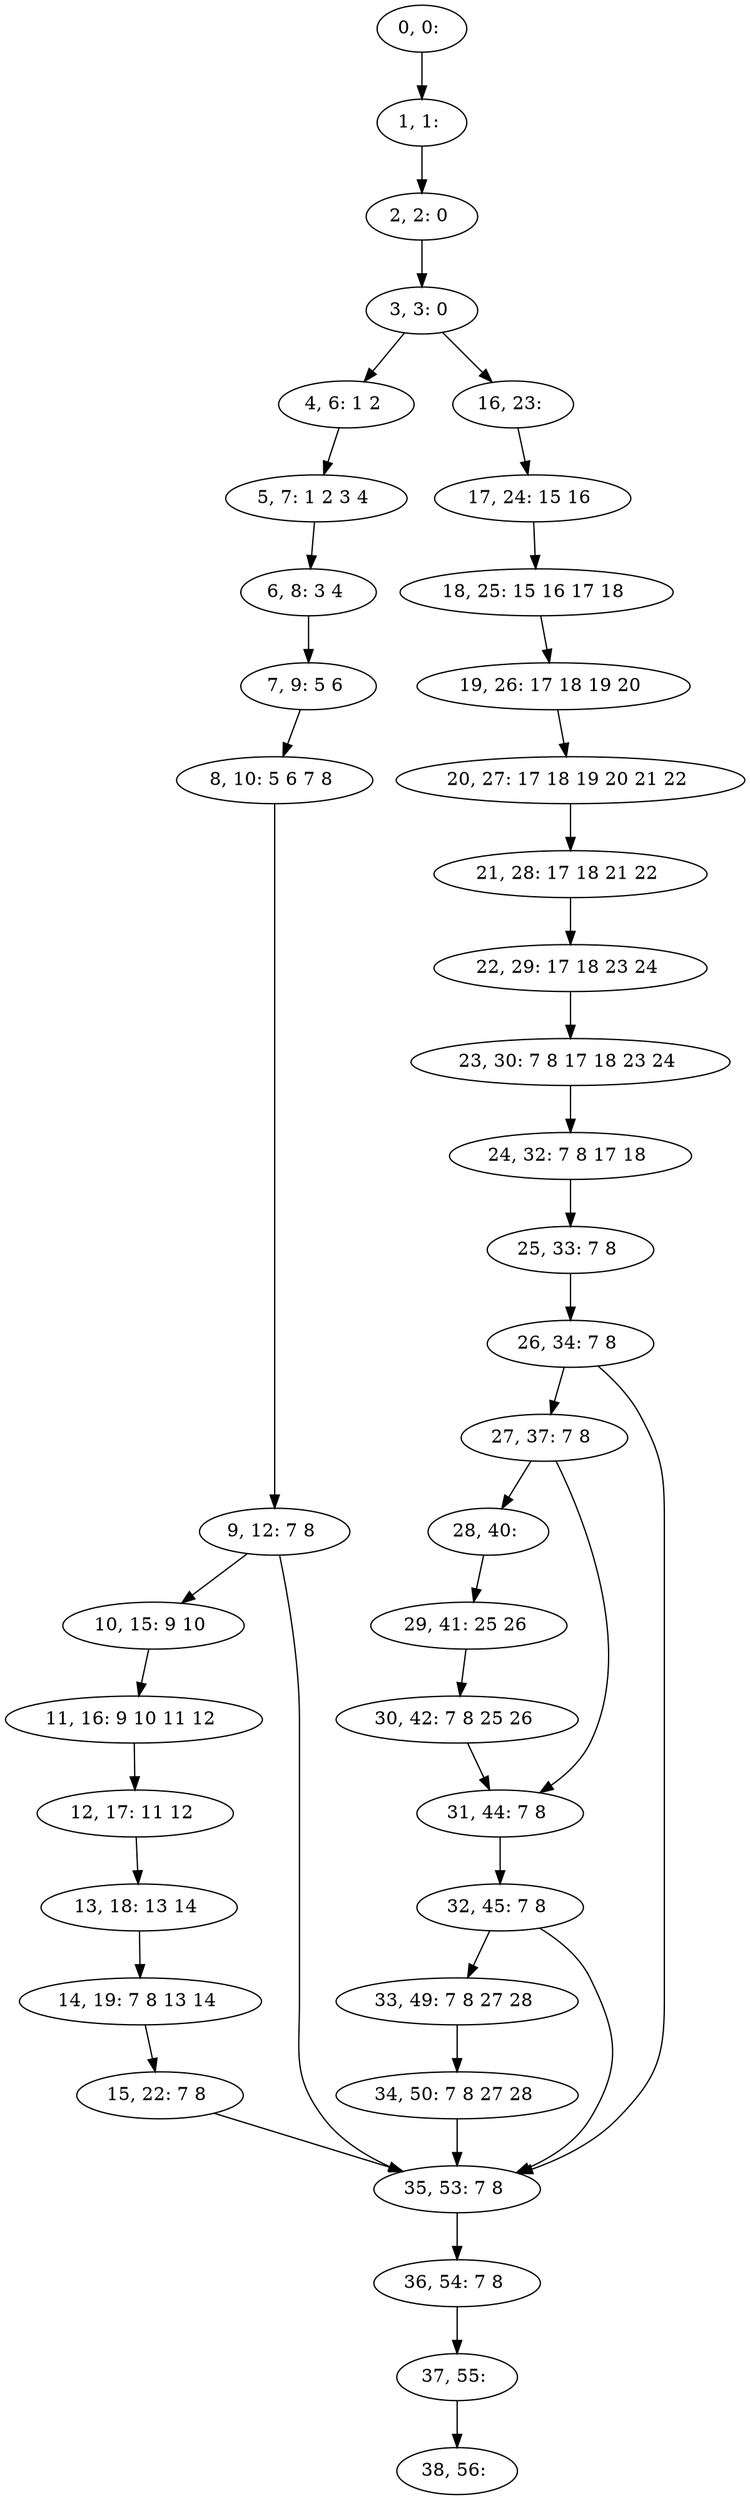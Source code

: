 digraph G {
0[label="0, 0: "];
1[label="1, 1: "];
2[label="2, 2: 0 "];
3[label="3, 3: 0 "];
4[label="4, 6: 1 2 "];
5[label="5, 7: 1 2 3 4 "];
6[label="6, 8: 3 4 "];
7[label="7, 9: 5 6 "];
8[label="8, 10: 5 6 7 8 "];
9[label="9, 12: 7 8 "];
10[label="10, 15: 9 10 "];
11[label="11, 16: 9 10 11 12 "];
12[label="12, 17: 11 12 "];
13[label="13, 18: 13 14 "];
14[label="14, 19: 7 8 13 14 "];
15[label="15, 22: 7 8 "];
16[label="16, 23: "];
17[label="17, 24: 15 16 "];
18[label="18, 25: 15 16 17 18 "];
19[label="19, 26: 17 18 19 20 "];
20[label="20, 27: 17 18 19 20 21 22 "];
21[label="21, 28: 17 18 21 22 "];
22[label="22, 29: 17 18 23 24 "];
23[label="23, 30: 7 8 17 18 23 24 "];
24[label="24, 32: 7 8 17 18 "];
25[label="25, 33: 7 8 "];
26[label="26, 34: 7 8 "];
27[label="27, 37: 7 8 "];
28[label="28, 40: "];
29[label="29, 41: 25 26 "];
30[label="30, 42: 7 8 25 26 "];
31[label="31, 44: 7 8 "];
32[label="32, 45: 7 8 "];
33[label="33, 49: 7 8 27 28 "];
34[label="34, 50: 7 8 27 28 "];
35[label="35, 53: 7 8 "];
36[label="36, 54: 7 8 "];
37[label="37, 55: "];
38[label="38, 56: "];
0->1 ;
1->2 ;
2->3 ;
3->4 ;
3->16 ;
4->5 ;
5->6 ;
6->7 ;
7->8 ;
8->9 ;
9->10 ;
9->35 ;
10->11 ;
11->12 ;
12->13 ;
13->14 ;
14->15 ;
15->35 ;
16->17 ;
17->18 ;
18->19 ;
19->20 ;
20->21 ;
21->22 ;
22->23 ;
23->24 ;
24->25 ;
25->26 ;
26->27 ;
26->35 ;
27->28 ;
27->31 ;
28->29 ;
29->30 ;
30->31 ;
31->32 ;
32->33 ;
32->35 ;
33->34 ;
34->35 ;
35->36 ;
36->37 ;
37->38 ;
}
